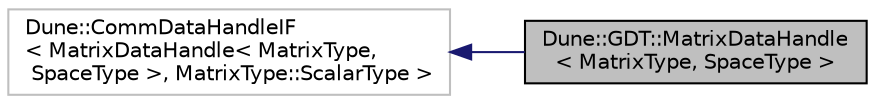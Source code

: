 digraph "Dune::GDT::MatrixDataHandle&lt; MatrixType, SpaceType &gt;"
{
  edge [fontname="Helvetica",fontsize="10",labelfontname="Helvetica",labelfontsize="10"];
  node [fontname="Helvetica",fontsize="10",shape=record];
  rankdir="LR";
  Node0 [label="Dune::GDT::MatrixDataHandle\l\< MatrixType, SpaceType \>",height=0.2,width=0.4,color="black", fillcolor="grey75", style="filled", fontcolor="black"];
  Node1 -> Node0 [dir="back",color="midnightblue",fontsize="10",style="solid",fontname="Helvetica"];
  Node1 [label="Dune::CommDataHandleIF\l\< MatrixDataHandle\< MatrixType,\l SpaceType \>, MatrixType::ScalarType \>",height=0.2,width=0.4,color="grey75", fillcolor="white", style="filled"];
}
